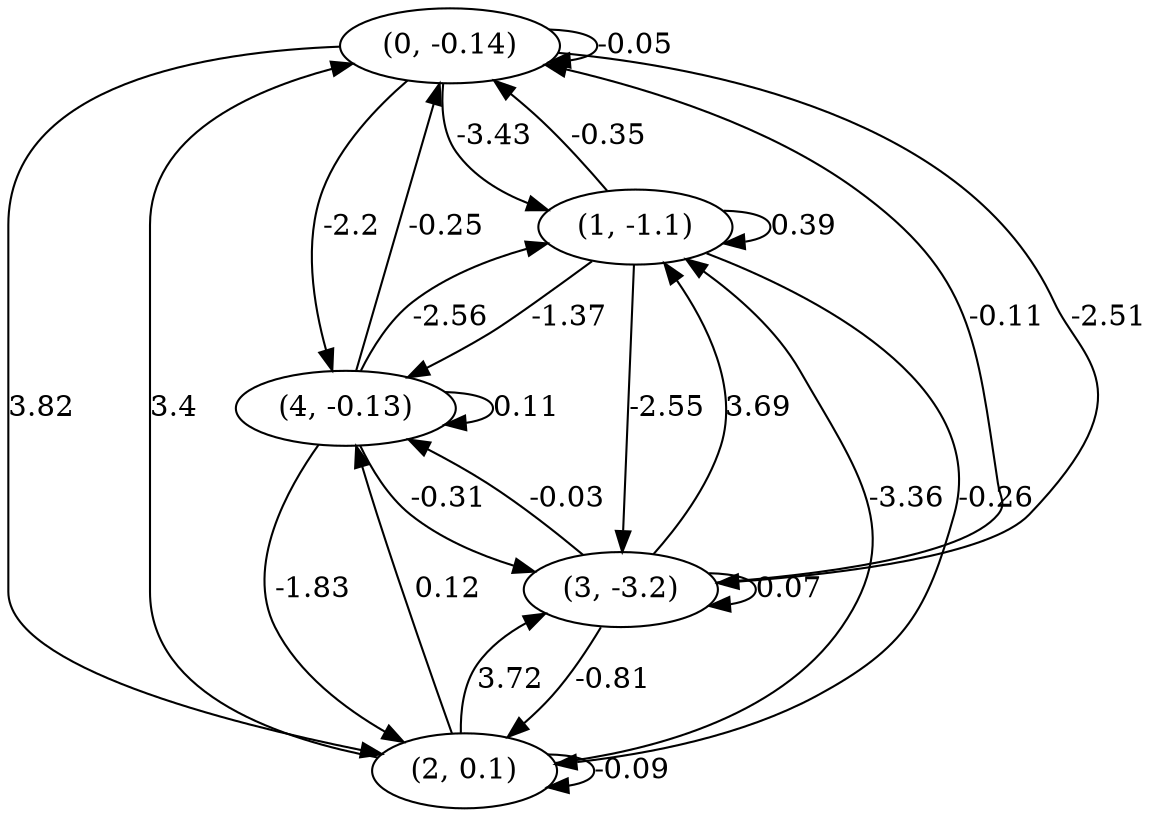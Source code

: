 digraph {
    0 [ label = "(0, -0.14)" ]
    1 [ label = "(1, -1.1)" ]
    2 [ label = "(2, 0.1)" ]
    3 [ label = "(3, -3.2)" ]
    4 [ label = "(4, -0.13)" ]
    0 -> 0 [ label = "-0.05" ]
    1 -> 1 [ label = "0.39" ]
    2 -> 2 [ label = "-0.09" ]
    3 -> 3 [ label = "0.07" ]
    4 -> 4 [ label = "0.11" ]
    1 -> 0 [ label = "-0.35" ]
    2 -> 0 [ label = "3.4" ]
    3 -> 0 [ label = "-0.11" ]
    4 -> 0 [ label = "-0.25" ]
    0 -> 1 [ label = "-3.43" ]
    2 -> 1 [ label = "-3.36" ]
    3 -> 1 [ label = "3.69" ]
    4 -> 1 [ label = "-2.56" ]
    0 -> 2 [ label = "3.82" ]
    1 -> 2 [ label = "-0.26" ]
    3 -> 2 [ label = "-0.81" ]
    4 -> 2 [ label = "-1.83" ]
    0 -> 3 [ label = "-2.51" ]
    1 -> 3 [ label = "-2.55" ]
    2 -> 3 [ label = "3.72" ]
    4 -> 3 [ label = "-0.31" ]
    0 -> 4 [ label = "-2.2" ]
    1 -> 4 [ label = "-1.37" ]
    2 -> 4 [ label = "0.12" ]
    3 -> 4 [ label = "-0.03" ]
}

